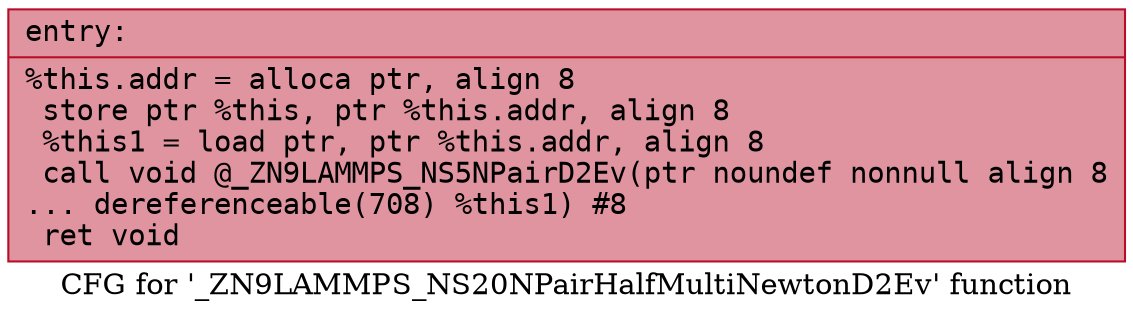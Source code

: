 digraph "CFG for '_ZN9LAMMPS_NS20NPairHalfMultiNewtonD2Ev' function" {
	label="CFG for '_ZN9LAMMPS_NS20NPairHalfMultiNewtonD2Ev' function";

	Node0x55ba50d52740 [shape=record,color="#b70d28ff", style=filled, fillcolor="#b70d2870" fontname="Courier",label="{entry:\l|  %this.addr = alloca ptr, align 8\l  store ptr %this, ptr %this.addr, align 8\l  %this1 = load ptr, ptr %this.addr, align 8\l  call void @_ZN9LAMMPS_NS5NPairD2Ev(ptr noundef nonnull align 8\l... dereferenceable(708) %this1) #8\l  ret void\l}"];
}
